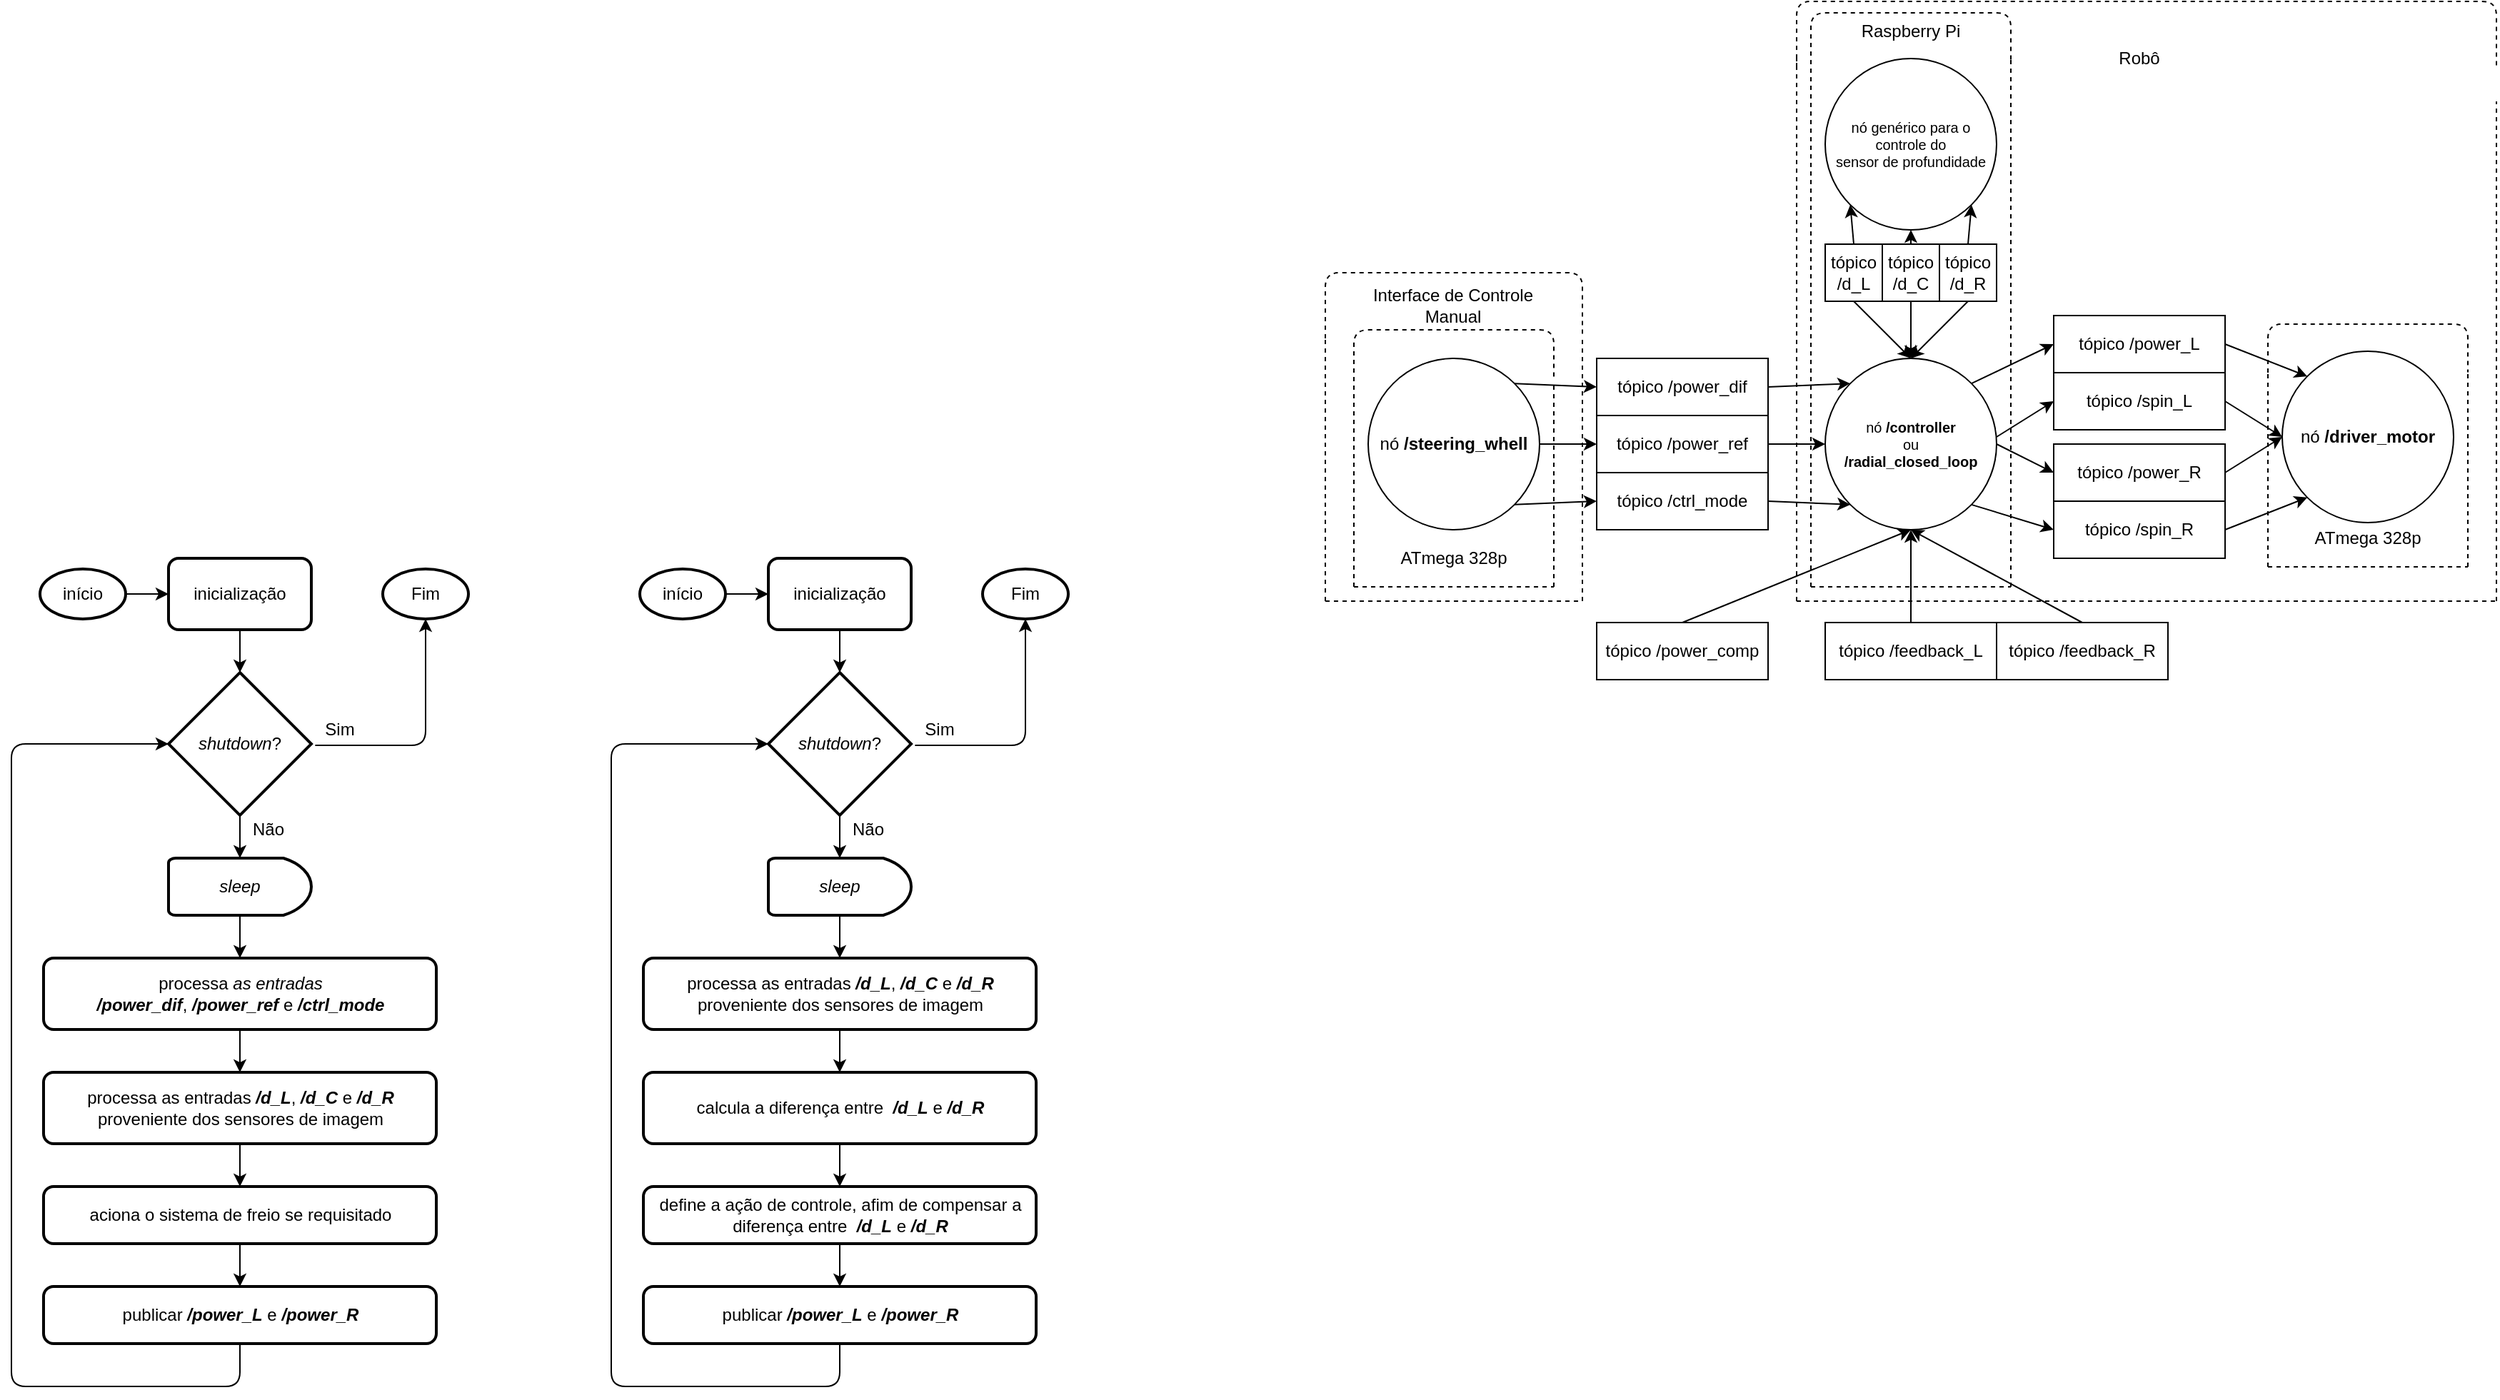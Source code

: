<mxfile version="12.7.1" type="github">
  <diagram id="voty-P2M4i4SSjBRT-YD" name="Page-1">
    <mxGraphModel dx="1353" dy="776" grid="1" gridSize="10" guides="1" tooltips="1" connect="1" arrows="1" fold="1" page="1" pageScale="1" pageWidth="2339" pageHeight="3300" math="0" shadow="0">
      <root>
        <mxCell id="0" />
        <mxCell id="1" parent="0" />
        <mxCell id="am6L8ZUR9mRET8gLfico-1" value="nó &lt;b&gt;/steering_whell&lt;/b&gt;" style="ellipse;whiteSpace=wrap;html=1;aspect=fixed;" parent="1" vertex="1">
          <mxGeometry x="1150" y="420" width="120" height="120" as="geometry" />
        </mxCell>
        <mxCell id="am6L8ZUR9mRET8gLfico-2" value="&lt;div style=&quot;font-size: 10px&quot;&gt;&lt;font style=&quot;font-size: 10px&quot;&gt;nó &lt;b&gt;/controller&lt;/b&gt;&lt;/font&gt;&lt;/div&gt;&lt;div style=&quot;font-size: 10px&quot;&gt;&lt;font style=&quot;font-size: 10px&quot;&gt;ou&lt;/font&gt;&lt;/div&gt;&lt;div style=&quot;font-size: 10px&quot;&gt;&lt;font style=&quot;font-size: 10px&quot;&gt;&lt;b&gt;&lt;font style=&quot;font-size: 10px&quot;&gt;/radial_closed_loop&lt;/font&gt;&lt;/b&gt;&lt;/font&gt;&lt;/div&gt;" style="ellipse;whiteSpace=wrap;html=1;aspect=fixed;" parent="1" vertex="1">
          <mxGeometry x="1470" y="420" width="120" height="120" as="geometry" />
        </mxCell>
        <mxCell id="am6L8ZUR9mRET8gLfico-3" value="nó &lt;b&gt;/driver_motor&lt;/b&gt;" style="ellipse;whiteSpace=wrap;html=1;aspect=fixed;" parent="1" vertex="1">
          <mxGeometry x="1790" y="415" width="120" height="120" as="geometry" />
        </mxCell>
        <mxCell id="am6L8ZUR9mRET8gLfico-4" value="tópico /power_ref" style="rounded=0;whiteSpace=wrap;html=1;" parent="1" vertex="1">
          <mxGeometry x="1310" y="460" width="120" height="40" as="geometry" />
        </mxCell>
        <mxCell id="am6L8ZUR9mRET8gLfico-5" value="tópico /power_dif" style="rounded=0;whiteSpace=wrap;html=1;" parent="1" vertex="1">
          <mxGeometry x="1310" y="420" width="120" height="40" as="geometry" />
        </mxCell>
        <mxCell id="am6L8ZUR9mRET8gLfico-6" value="tópico /ctrl_mode" style="rounded=0;whiteSpace=wrap;html=1;" parent="1" vertex="1">
          <mxGeometry x="1310" y="500" width="120" height="40" as="geometry" />
        </mxCell>
        <mxCell id="am6L8ZUR9mRET8gLfico-11" value="" style="endArrow=classic;html=1;entryX=0;entryY=0.5;entryDx=0;entryDy=0;exitX=1;exitY=0;exitDx=0;exitDy=0;" parent="1" source="am6L8ZUR9mRET8gLfico-1" target="am6L8ZUR9mRET8gLfico-5" edge="1">
          <mxGeometry width="50" height="50" relative="1" as="geometry">
            <mxPoint x="1150" y="635" as="sourcePoint" />
            <mxPoint x="1200" y="585" as="targetPoint" />
          </mxGeometry>
        </mxCell>
        <mxCell id="am6L8ZUR9mRET8gLfico-12" value="" style="endArrow=classic;html=1;entryX=0;entryY=0.5;entryDx=0;entryDy=0;exitX=1;exitY=1;exitDx=0;exitDy=0;" parent="1" source="am6L8ZUR9mRET8gLfico-1" target="am6L8ZUR9mRET8gLfico-6" edge="1">
          <mxGeometry width="50" height="50" relative="1" as="geometry">
            <mxPoint x="1150" y="635" as="sourcePoint" />
            <mxPoint x="1200" y="585" as="targetPoint" />
          </mxGeometry>
        </mxCell>
        <mxCell id="am6L8ZUR9mRET8gLfico-13" value="" style="endArrow=classic;html=1;entryX=0;entryY=0.5;entryDx=0;entryDy=0;exitX=1;exitY=0.5;exitDx=0;exitDy=0;" parent="1" source="am6L8ZUR9mRET8gLfico-1" target="am6L8ZUR9mRET8gLfico-4" edge="1">
          <mxGeometry width="50" height="50" relative="1" as="geometry">
            <mxPoint x="1150" y="635" as="sourcePoint" />
            <mxPoint x="1200" y="585" as="targetPoint" />
          </mxGeometry>
        </mxCell>
        <mxCell id="am6L8ZUR9mRET8gLfico-14" value="" style="endArrow=classic;html=1;entryX=0;entryY=0.5;entryDx=0;entryDy=0;exitX=1;exitY=0.5;exitDx=0;exitDy=0;" parent="1" source="am6L8ZUR9mRET8gLfico-4" target="am6L8ZUR9mRET8gLfico-2" edge="1">
          <mxGeometry width="50" height="50" relative="1" as="geometry">
            <mxPoint x="1150" y="635" as="sourcePoint" />
            <mxPoint x="1200" y="585" as="targetPoint" />
          </mxGeometry>
        </mxCell>
        <mxCell id="am6L8ZUR9mRET8gLfico-15" value="" style="endArrow=classic;html=1;entryX=0;entryY=0;entryDx=0;entryDy=0;exitX=1;exitY=0.5;exitDx=0;exitDy=0;" parent="1" source="am6L8ZUR9mRET8gLfico-5" target="am6L8ZUR9mRET8gLfico-2" edge="1">
          <mxGeometry width="50" height="50" relative="1" as="geometry">
            <mxPoint x="1150" y="635" as="sourcePoint" />
            <mxPoint x="1200" y="585" as="targetPoint" />
          </mxGeometry>
        </mxCell>
        <mxCell id="am6L8ZUR9mRET8gLfico-16" value="" style="endArrow=classic;html=1;entryX=0;entryY=1;entryDx=0;entryDy=0;exitX=1;exitY=0.5;exitDx=0;exitDy=0;" parent="1" source="am6L8ZUR9mRET8gLfico-6" target="am6L8ZUR9mRET8gLfico-2" edge="1">
          <mxGeometry width="50" height="50" relative="1" as="geometry">
            <mxPoint x="1150" y="635" as="sourcePoint" />
            <mxPoint x="1200" y="585" as="targetPoint" />
          </mxGeometry>
        </mxCell>
        <mxCell id="am6L8ZUR9mRET8gLfico-17" value="" style="endArrow=classic;html=1;entryX=0;entryY=0.5;entryDx=0;entryDy=0;exitX=1;exitY=0;exitDx=0;exitDy=0;" parent="1" source="am6L8ZUR9mRET8gLfico-2" target="am6L8ZUR9mRET8gLfico-7" edge="1">
          <mxGeometry width="50" height="50" relative="1" as="geometry">
            <mxPoint x="1150" y="635" as="sourcePoint" />
            <mxPoint x="1200" y="585" as="targetPoint" />
          </mxGeometry>
        </mxCell>
        <mxCell id="am6L8ZUR9mRET8gLfico-18" value="" style="endArrow=classic;html=1;entryX=0;entryY=0.5;entryDx=0;entryDy=0;exitX=1;exitY=1;exitDx=0;exitDy=0;" parent="1" source="am6L8ZUR9mRET8gLfico-2" target="am6L8ZUR9mRET8gLfico-10" edge="1">
          <mxGeometry width="50" height="50" relative="1" as="geometry">
            <mxPoint x="1150" y="635" as="sourcePoint" />
            <mxPoint x="1200" y="585" as="targetPoint" />
          </mxGeometry>
        </mxCell>
        <mxCell id="am6L8ZUR9mRET8gLfico-19" value="" style="endArrow=classic;html=1;entryX=0;entryY=0.5;entryDx=0;entryDy=0;exitX=1;exitY=0.5;exitDx=0;exitDy=0;" parent="1" source="am6L8ZUR9mRET8gLfico-2" target="am6L8ZUR9mRET8gLfico-9" edge="1">
          <mxGeometry width="50" height="50" relative="1" as="geometry">
            <mxPoint x="1150" y="635" as="sourcePoint" />
            <mxPoint x="1200" y="585" as="targetPoint" />
          </mxGeometry>
        </mxCell>
        <mxCell id="am6L8ZUR9mRET8gLfico-20" value="" style="endArrow=classic;html=1;entryX=0;entryY=0.5;entryDx=0;entryDy=0;" parent="1" target="am6L8ZUR9mRET8gLfico-8" edge="1">
          <mxGeometry width="50" height="50" relative="1" as="geometry">
            <mxPoint x="1590" y="475" as="sourcePoint" />
            <mxPoint x="1200" y="585" as="targetPoint" />
          </mxGeometry>
        </mxCell>
        <mxCell id="am6L8ZUR9mRET8gLfico-21" value="" style="endArrow=classic;html=1;entryX=0;entryY=0;entryDx=0;entryDy=0;exitX=1;exitY=0.5;exitDx=0;exitDy=0;" parent="1" source="am6L8ZUR9mRET8gLfico-7" target="am6L8ZUR9mRET8gLfico-3" edge="1">
          <mxGeometry width="50" height="50" relative="1" as="geometry">
            <mxPoint x="1150" y="645" as="sourcePoint" />
            <mxPoint x="1200" y="595" as="targetPoint" />
          </mxGeometry>
        </mxCell>
        <mxCell id="am6L8ZUR9mRET8gLfico-22" value="" style="endArrow=classic;html=1;entryX=0;entryY=1;entryDx=0;entryDy=0;exitX=1;exitY=0.5;exitDx=0;exitDy=0;" parent="1" source="am6L8ZUR9mRET8gLfico-10" target="am6L8ZUR9mRET8gLfico-3" edge="1">
          <mxGeometry width="50" height="50" relative="1" as="geometry">
            <mxPoint x="1150" y="645" as="sourcePoint" />
            <mxPoint x="1200" y="595" as="targetPoint" />
          </mxGeometry>
        </mxCell>
        <mxCell id="am6L8ZUR9mRET8gLfico-23" value="" style="endArrow=classic;html=1;entryX=0;entryY=0.5;entryDx=0;entryDy=0;exitX=1;exitY=0.5;exitDx=0;exitDy=0;" parent="1" source="am6L8ZUR9mRET8gLfico-9" target="am6L8ZUR9mRET8gLfico-3" edge="1">
          <mxGeometry width="50" height="50" relative="1" as="geometry">
            <mxPoint x="1150" y="645" as="sourcePoint" />
            <mxPoint x="1200" y="595" as="targetPoint" />
          </mxGeometry>
        </mxCell>
        <mxCell id="am6L8ZUR9mRET8gLfico-24" value="" style="endArrow=classic;html=1;entryX=0;entryY=0.5;entryDx=0;entryDy=0;exitX=1;exitY=0.5;exitDx=0;exitDy=0;" parent="1" source="am6L8ZUR9mRET8gLfico-8" target="am6L8ZUR9mRET8gLfico-3" edge="1">
          <mxGeometry width="50" height="50" relative="1" as="geometry">
            <mxPoint x="1150" y="645" as="sourcePoint" />
            <mxPoint x="1200" y="595" as="targetPoint" />
          </mxGeometry>
        </mxCell>
        <mxCell id="am6L8ZUR9mRET8gLfico-25" value="tópico /power_comp" style="rounded=0;whiteSpace=wrap;html=1;" parent="1" vertex="1">
          <mxGeometry x="1310" y="605" width="120" height="40" as="geometry" />
        </mxCell>
        <mxCell id="am6L8ZUR9mRET8gLfico-26" value="" style="endArrow=classic;html=1;exitX=0.5;exitY=0;exitDx=0;exitDy=0;" parent="1" source="am6L8ZUR9mRET8gLfico-25" edge="1">
          <mxGeometry width="50" height="50" relative="1" as="geometry">
            <mxPoint x="1150" y="705" as="sourcePoint" />
            <mxPoint x="1530" y="540" as="targetPoint" />
          </mxGeometry>
        </mxCell>
        <mxCell id="am6L8ZUR9mRET8gLfico-27" value="tópico /feedback_R" style="rounded=0;whiteSpace=wrap;html=1;" parent="1" vertex="1">
          <mxGeometry x="1590" y="605" width="120" height="40" as="geometry" />
        </mxCell>
        <mxCell id="am6L8ZUR9mRET8gLfico-28" value="" style="endArrow=classic;html=1;exitX=0.5;exitY=0;exitDx=0;exitDy=0;entryX=0.5;entryY=1;entryDx=0;entryDy=0;" parent="1" source="am6L8ZUR9mRET8gLfico-27" target="am6L8ZUR9mRET8gLfico-2" edge="1">
          <mxGeometry width="50" height="50" relative="1" as="geometry">
            <mxPoint x="1460" y="605" as="sourcePoint" />
            <mxPoint x="1560" y="545" as="targetPoint" />
          </mxGeometry>
        </mxCell>
        <mxCell id="am6L8ZUR9mRET8gLfico-30" value="tópico /d_R" style="rounded=0;whiteSpace=wrap;html=1;" parent="1" vertex="1">
          <mxGeometry x="1550" y="340" width="40" height="40" as="geometry" />
        </mxCell>
        <mxCell id="am6L8ZUR9mRET8gLfico-31" value="" style="endArrow=classic;html=1;entryX=0.5;entryY=0;entryDx=0;entryDy=0;exitX=0.5;exitY=1;exitDx=0;exitDy=0;" parent="1" source="am6L8ZUR9mRET8gLfico-30" target="am6L8ZUR9mRET8gLfico-2" edge="1">
          <mxGeometry width="50" height="50" relative="1" as="geometry">
            <mxPoint x="1150" y="720" as="sourcePoint" />
            <mxPoint x="1200" y="670" as="targetPoint" />
          </mxGeometry>
        </mxCell>
        <mxCell id="rw9UAw9K5GtkUeAhvJYQ-6" value="&lt;i&gt;sleep&lt;/i&gt;" style="strokeWidth=2;html=1;shape=mxgraph.flowchart.delay;whiteSpace=wrap;" parent="1" vertex="1">
          <mxGeometry x="310" y="770" width="100" height="40" as="geometry" />
        </mxCell>
        <mxCell id="rw9UAw9K5GtkUeAhvJYQ-7" value="&lt;i&gt;shutdown&lt;/i&gt;?" style="strokeWidth=2;html=1;shape=mxgraph.flowchart.decision;whiteSpace=wrap;" parent="1" vertex="1">
          <mxGeometry x="310" y="640" width="100" height="100" as="geometry" />
        </mxCell>
        <mxCell id="rw9UAw9K5GtkUeAhvJYQ-8" value="&lt;div&gt;processa &lt;i&gt;as entradas &lt;br&gt;&lt;/i&gt;&lt;/div&gt;&lt;div&gt;&lt;b&gt;&lt;i&gt;/power_dif&lt;/i&gt;&lt;/b&gt;, &lt;b&gt;&lt;i&gt;/power_ref&lt;/i&gt;&lt;/b&gt; e &lt;b&gt;&lt;i&gt;/ctrl_mode&lt;/i&gt;&lt;/b&gt;&lt;/div&gt;" style="rounded=1;whiteSpace=wrap;html=1;absoluteArcSize=1;arcSize=14;strokeWidth=2;" parent="1" vertex="1">
          <mxGeometry x="222.5" y="840" width="275" height="50" as="geometry" />
        </mxCell>
        <mxCell id="rw9UAw9K5GtkUeAhvJYQ-9" value="processa as entradas &lt;i&gt;&lt;b&gt;/d_L&lt;/b&gt;&lt;/i&gt;, &lt;i&gt;&lt;b&gt;/d_C&lt;/b&gt;&lt;/i&gt; e &lt;i&gt;&lt;b&gt;/d_R&lt;/b&gt;&lt;/i&gt; proveniente dos sensores de imagem" style="rounded=1;whiteSpace=wrap;html=1;absoluteArcSize=1;arcSize=14;strokeWidth=2;" parent="1" vertex="1">
          <mxGeometry x="222.5" y="920" width="275" height="50" as="geometry" />
        </mxCell>
        <mxCell id="rw9UAw9K5GtkUeAhvJYQ-10" value="publicar &lt;i&gt;&lt;b&gt;/power_L&lt;/b&gt;&lt;/i&gt; e &lt;b&gt;&lt;i&gt;/power_R&lt;/i&gt;&lt;/b&gt;" style="rounded=1;whiteSpace=wrap;html=1;absoluteArcSize=1;arcSize=14;strokeWidth=2;" parent="1" vertex="1">
          <mxGeometry x="222.5" y="1070" width="275" height="40" as="geometry" />
        </mxCell>
        <mxCell id="rw9UAw9K5GtkUeAhvJYQ-11" value="aciona o sistema de freio se requisitado" style="rounded=1;whiteSpace=wrap;html=1;absoluteArcSize=1;arcSize=14;strokeWidth=2;" parent="1" vertex="1">
          <mxGeometry x="222.5" y="1000" width="275" height="40" as="geometry" />
        </mxCell>
        <mxCell id="rw9UAw9K5GtkUeAhvJYQ-12" value="inicialização" style="rounded=1;whiteSpace=wrap;html=1;absoluteArcSize=1;arcSize=14;strokeWidth=2;" parent="1" vertex="1">
          <mxGeometry x="310" y="560" width="100" height="50" as="geometry" />
        </mxCell>
        <mxCell id="rw9UAw9K5GtkUeAhvJYQ-15" value="início" style="strokeWidth=2;html=1;shape=mxgraph.flowchart.start_1;whiteSpace=wrap;" parent="1" vertex="1">
          <mxGeometry x="220" y="567.5" width="60" height="35" as="geometry" />
        </mxCell>
        <mxCell id="rw9UAw9K5GtkUeAhvJYQ-16" value="Fim" style="strokeWidth=2;html=1;shape=mxgraph.flowchart.start_1;whiteSpace=wrap;" parent="1" vertex="1">
          <mxGeometry x="460" y="567.5" width="60" height="35" as="geometry" />
        </mxCell>
        <mxCell id="rw9UAw9K5GtkUeAhvJYQ-17" value="" style="endArrow=classic;html=1;entryX=0;entryY=0.5;entryDx=0;entryDy=0;exitX=1;exitY=0.5;exitDx=0;exitDy=0;exitPerimeter=0;" parent="1" source="rw9UAw9K5GtkUeAhvJYQ-15" target="rw9UAw9K5GtkUeAhvJYQ-12" edge="1">
          <mxGeometry width="50" height="50" relative="1" as="geometry">
            <mxPoint x="40" y="1180" as="sourcePoint" />
            <mxPoint x="90" y="1130" as="targetPoint" />
          </mxGeometry>
        </mxCell>
        <mxCell id="rw9UAw9K5GtkUeAhvJYQ-18" value="" style="endArrow=classic;html=1;entryX=0.5;entryY=0;entryDx=0;entryDy=0;entryPerimeter=0;exitX=0.5;exitY=1;exitDx=0;exitDy=0;" parent="1" source="rw9UAw9K5GtkUeAhvJYQ-12" target="rw9UAw9K5GtkUeAhvJYQ-7" edge="1">
          <mxGeometry width="50" height="50" relative="1" as="geometry">
            <mxPoint x="40" y="1180" as="sourcePoint" />
            <mxPoint x="90" y="1130" as="targetPoint" />
          </mxGeometry>
        </mxCell>
        <mxCell id="rw9UAw9K5GtkUeAhvJYQ-19" value="" style="endArrow=classic;html=1;entryX=0.5;entryY=0;entryDx=0;entryDy=0;entryPerimeter=0;exitX=0.5;exitY=1;exitDx=0;exitDy=0;exitPerimeter=0;" parent="1" source="rw9UAw9K5GtkUeAhvJYQ-7" target="rw9UAw9K5GtkUeAhvJYQ-6" edge="1">
          <mxGeometry width="50" height="50" relative="1" as="geometry">
            <mxPoint x="40" y="1180" as="sourcePoint" />
            <mxPoint x="90" y="1130" as="targetPoint" />
          </mxGeometry>
        </mxCell>
        <mxCell id="rw9UAw9K5GtkUeAhvJYQ-20" value="" style="endArrow=classic;html=1;entryX=0.5;entryY=0;entryDx=0;entryDy=0;exitX=0.5;exitY=1;exitDx=0;exitDy=0;exitPerimeter=0;" parent="1" source="rw9UAw9K5GtkUeAhvJYQ-6" target="rw9UAw9K5GtkUeAhvJYQ-8" edge="1">
          <mxGeometry width="50" height="50" relative="1" as="geometry">
            <mxPoint x="40" y="1180" as="sourcePoint" />
            <mxPoint x="90" y="1130" as="targetPoint" />
          </mxGeometry>
        </mxCell>
        <mxCell id="rw9UAw9K5GtkUeAhvJYQ-21" value="" style="endArrow=classic;html=1;entryX=0.5;entryY=0;entryDx=0;entryDy=0;exitX=0.5;exitY=1;exitDx=0;exitDy=0;" parent="1" source="rw9UAw9K5GtkUeAhvJYQ-8" target="rw9UAw9K5GtkUeAhvJYQ-9" edge="1">
          <mxGeometry width="50" height="50" relative="1" as="geometry">
            <mxPoint x="70" y="1115" as="sourcePoint" />
            <mxPoint x="120" y="1065" as="targetPoint" />
          </mxGeometry>
        </mxCell>
        <mxCell id="rw9UAw9K5GtkUeAhvJYQ-22" value="" style="endArrow=classic;html=1;entryX=0.5;entryY=0;entryDx=0;entryDy=0;exitX=0.5;exitY=1;exitDx=0;exitDy=0;" parent="1" source="rw9UAw9K5GtkUeAhvJYQ-9" target="rw9UAw9K5GtkUeAhvJYQ-11" edge="1">
          <mxGeometry width="50" height="50" relative="1" as="geometry">
            <mxPoint x="30" y="1260" as="sourcePoint" />
            <mxPoint x="80" y="1210" as="targetPoint" />
          </mxGeometry>
        </mxCell>
        <mxCell id="rw9UAw9K5GtkUeAhvJYQ-23" value="" style="endArrow=classic;html=1;entryX=0.5;entryY=0;entryDx=0;entryDy=0;exitX=0.5;exitY=1;exitDx=0;exitDy=0;" parent="1" source="rw9UAw9K5GtkUeAhvJYQ-11" target="rw9UAw9K5GtkUeAhvJYQ-10" edge="1">
          <mxGeometry width="50" height="50" relative="1" as="geometry">
            <mxPoint x="20" y="1340" as="sourcePoint" />
            <mxPoint x="70" y="1290" as="targetPoint" />
          </mxGeometry>
        </mxCell>
        <mxCell id="rw9UAw9K5GtkUeAhvJYQ-24" value="" style="endArrow=classic;html=1;exitX=1.027;exitY=0.51;exitDx=0;exitDy=0;exitPerimeter=0;entryX=0.5;entryY=1;entryDx=0;entryDy=0;entryPerimeter=0;" parent="1" source="rw9UAw9K5GtkUeAhvJYQ-7" target="rw9UAw9K5GtkUeAhvJYQ-16" edge="1">
          <mxGeometry width="50" height="50" relative="1" as="geometry">
            <mxPoint x="390" y="740" as="sourcePoint" />
            <mxPoint x="440" y="690" as="targetPoint" />
            <Array as="points">
              <mxPoint x="490" y="691" />
            </Array>
          </mxGeometry>
        </mxCell>
        <mxCell id="rw9UAw9K5GtkUeAhvJYQ-26" value="" style="endArrow=classic;html=1;exitX=0.5;exitY=1;exitDx=0;exitDy=0;" parent="1" source="rw9UAw9K5GtkUeAhvJYQ-10" edge="1">
          <mxGeometry width="50" height="50" relative="1" as="geometry">
            <mxPoint x="260" y="740" as="sourcePoint" />
            <mxPoint x="310" y="690" as="targetPoint" />
            <Array as="points">
              <mxPoint x="360" y="1140" />
              <mxPoint x="200" y="1140" />
              <mxPoint x="200" y="690" />
            </Array>
          </mxGeometry>
        </mxCell>
        <mxCell id="nwu0nWTAY7Y9wqM4_0WP-1" value="Sim" style="text;html=1;strokeColor=none;fillColor=none;align=center;verticalAlign=middle;whiteSpace=wrap;rounded=0;" parent="1" vertex="1">
          <mxGeometry x="410" y="670" width="40" height="20" as="geometry" />
        </mxCell>
        <mxCell id="nwu0nWTAY7Y9wqM4_0WP-2" value="Não" style="text;html=1;strokeColor=none;fillColor=none;align=center;verticalAlign=middle;whiteSpace=wrap;rounded=0;" parent="1" vertex="1">
          <mxGeometry x="360" y="740" width="40" height="20" as="geometry" />
        </mxCell>
        <mxCell id="nwu0nWTAY7Y9wqM4_0WP-3" value="&lt;i&gt;sleep&lt;/i&gt;" style="strokeWidth=2;html=1;shape=mxgraph.flowchart.delay;whiteSpace=wrap;" parent="1" vertex="1">
          <mxGeometry x="730" y="770" width="100" height="40" as="geometry" />
        </mxCell>
        <mxCell id="nwu0nWTAY7Y9wqM4_0WP-4" value="&lt;i&gt;shutdown&lt;/i&gt;?" style="strokeWidth=2;html=1;shape=mxgraph.flowchart.decision;whiteSpace=wrap;" parent="1" vertex="1">
          <mxGeometry x="730" y="640" width="100" height="100" as="geometry" />
        </mxCell>
        <mxCell id="nwu0nWTAY7Y9wqM4_0WP-6" value="calcula a diferença entre&amp;nbsp; &lt;i&gt;&lt;b&gt;/d_L&lt;/b&gt;&lt;/i&gt; e &lt;i&gt;&lt;b&gt;/d_R&lt;/b&gt;&lt;/i&gt; " style="rounded=1;whiteSpace=wrap;html=1;absoluteArcSize=1;arcSize=14;strokeWidth=2;" parent="1" vertex="1">
          <mxGeometry x="642.5" y="920" width="275" height="50" as="geometry" />
        </mxCell>
        <mxCell id="nwu0nWTAY7Y9wqM4_0WP-7" value="publicar &lt;i&gt;&lt;b&gt;/power_L&lt;/b&gt;&lt;/i&gt; e &lt;b&gt;&lt;i&gt;/power_R&lt;/i&gt;&lt;/b&gt;" style="rounded=1;whiteSpace=wrap;html=1;absoluteArcSize=1;arcSize=14;strokeWidth=2;" parent="1" vertex="1">
          <mxGeometry x="642.5" y="1070" width="275" height="40" as="geometry" />
        </mxCell>
        <mxCell id="nwu0nWTAY7Y9wqM4_0WP-8" value="define a ação de controle, afim de compensar a diferença entre&amp;nbsp; &lt;i&gt;&lt;b&gt;/d_L&lt;/b&gt;&lt;/i&gt; e &lt;i&gt;&lt;b&gt;/d_R&lt;/b&gt;&lt;/i&gt; " style="rounded=1;whiteSpace=wrap;html=1;absoluteArcSize=1;arcSize=14;strokeWidth=2;" parent="1" vertex="1">
          <mxGeometry x="642.5" y="1000" width="275" height="40" as="geometry" />
        </mxCell>
        <mxCell id="nwu0nWTAY7Y9wqM4_0WP-9" value="inicialização" style="rounded=1;whiteSpace=wrap;html=1;absoluteArcSize=1;arcSize=14;strokeWidth=2;" parent="1" vertex="1">
          <mxGeometry x="730" y="560" width="100" height="50" as="geometry" />
        </mxCell>
        <mxCell id="nwu0nWTAY7Y9wqM4_0WP-10" value="início" style="strokeWidth=2;html=1;shape=mxgraph.flowchart.start_1;whiteSpace=wrap;" parent="1" vertex="1">
          <mxGeometry x="640" y="567.5" width="60" height="35" as="geometry" />
        </mxCell>
        <mxCell id="nwu0nWTAY7Y9wqM4_0WP-11" value="Fim" style="strokeWidth=2;html=1;shape=mxgraph.flowchart.start_1;whiteSpace=wrap;" parent="1" vertex="1">
          <mxGeometry x="880" y="567.5" width="60" height="35" as="geometry" />
        </mxCell>
        <mxCell id="nwu0nWTAY7Y9wqM4_0WP-12" value="" style="endArrow=classic;html=1;entryX=0;entryY=0.5;entryDx=0;entryDy=0;exitX=1;exitY=0.5;exitDx=0;exitDy=0;exitPerimeter=0;" parent="1" source="nwu0nWTAY7Y9wqM4_0WP-10" target="nwu0nWTAY7Y9wqM4_0WP-9" edge="1">
          <mxGeometry width="50" height="50" relative="1" as="geometry">
            <mxPoint x="460" y="1180" as="sourcePoint" />
            <mxPoint x="510" y="1130" as="targetPoint" />
          </mxGeometry>
        </mxCell>
        <mxCell id="nwu0nWTAY7Y9wqM4_0WP-13" value="" style="endArrow=classic;html=1;entryX=0.5;entryY=0;entryDx=0;entryDy=0;entryPerimeter=0;exitX=0.5;exitY=1;exitDx=0;exitDy=0;" parent="1" source="nwu0nWTAY7Y9wqM4_0WP-9" target="nwu0nWTAY7Y9wqM4_0WP-4" edge="1">
          <mxGeometry width="50" height="50" relative="1" as="geometry">
            <mxPoint x="460" y="1180" as="sourcePoint" />
            <mxPoint x="510" y="1130" as="targetPoint" />
          </mxGeometry>
        </mxCell>
        <mxCell id="nwu0nWTAY7Y9wqM4_0WP-14" value="" style="endArrow=classic;html=1;entryX=0.5;entryY=0;entryDx=0;entryDy=0;entryPerimeter=0;exitX=0.5;exitY=1;exitDx=0;exitDy=0;exitPerimeter=0;" parent="1" source="nwu0nWTAY7Y9wqM4_0WP-4" target="nwu0nWTAY7Y9wqM4_0WP-3" edge="1">
          <mxGeometry width="50" height="50" relative="1" as="geometry">
            <mxPoint x="460" y="1180" as="sourcePoint" />
            <mxPoint x="510" y="1130" as="targetPoint" />
          </mxGeometry>
        </mxCell>
        <mxCell id="nwu0nWTAY7Y9wqM4_0WP-15" value="" style="endArrow=classic;html=1;entryX=0.5;entryY=0;entryDx=0;entryDy=0;exitX=0.5;exitY=1;exitDx=0;exitDy=0;exitPerimeter=0;" parent="1" source="nwu0nWTAY7Y9wqM4_0WP-3" edge="1">
          <mxGeometry width="50" height="50" relative="1" as="geometry">
            <mxPoint x="460" y="1180" as="sourcePoint" />
            <mxPoint x="780" y="840" as="targetPoint" />
          </mxGeometry>
        </mxCell>
        <mxCell id="nwu0nWTAY7Y9wqM4_0WP-16" value="" style="endArrow=classic;html=1;entryX=0.5;entryY=0;entryDx=0;entryDy=0;exitX=0.5;exitY=1;exitDx=0;exitDy=0;" parent="1" target="nwu0nWTAY7Y9wqM4_0WP-6" edge="1">
          <mxGeometry width="50" height="50" relative="1" as="geometry">
            <mxPoint x="780" y="890" as="sourcePoint" />
            <mxPoint x="540" y="1065" as="targetPoint" />
          </mxGeometry>
        </mxCell>
        <mxCell id="nwu0nWTAY7Y9wqM4_0WP-17" value="" style="endArrow=classic;html=1;entryX=0.5;entryY=0;entryDx=0;entryDy=0;exitX=0.5;exitY=1;exitDx=0;exitDy=0;" parent="1" source="nwu0nWTAY7Y9wqM4_0WP-6" target="nwu0nWTAY7Y9wqM4_0WP-8" edge="1">
          <mxGeometry width="50" height="50" relative="1" as="geometry">
            <mxPoint x="450" y="1260" as="sourcePoint" />
            <mxPoint x="500" y="1210" as="targetPoint" />
          </mxGeometry>
        </mxCell>
        <mxCell id="nwu0nWTAY7Y9wqM4_0WP-18" value="" style="endArrow=classic;html=1;entryX=0.5;entryY=0;entryDx=0;entryDy=0;exitX=0.5;exitY=1;exitDx=0;exitDy=0;" parent="1" source="nwu0nWTAY7Y9wqM4_0WP-8" target="nwu0nWTAY7Y9wqM4_0WP-7" edge="1">
          <mxGeometry width="50" height="50" relative="1" as="geometry">
            <mxPoint x="440" y="1340" as="sourcePoint" />
            <mxPoint x="490" y="1290" as="targetPoint" />
          </mxGeometry>
        </mxCell>
        <mxCell id="nwu0nWTAY7Y9wqM4_0WP-19" value="" style="endArrow=classic;html=1;exitX=1.027;exitY=0.51;exitDx=0;exitDy=0;exitPerimeter=0;entryX=0.5;entryY=1;entryDx=0;entryDy=0;entryPerimeter=0;" parent="1" source="nwu0nWTAY7Y9wqM4_0WP-4" target="nwu0nWTAY7Y9wqM4_0WP-11" edge="1">
          <mxGeometry width="50" height="50" relative="1" as="geometry">
            <mxPoint x="810" y="740" as="sourcePoint" />
            <mxPoint x="860" y="690" as="targetPoint" />
            <Array as="points">
              <mxPoint x="910" y="691" />
            </Array>
          </mxGeometry>
        </mxCell>
        <mxCell id="nwu0nWTAY7Y9wqM4_0WP-20" value="" style="endArrow=classic;html=1;exitX=0.5;exitY=1;exitDx=0;exitDy=0;" parent="1" source="nwu0nWTAY7Y9wqM4_0WP-7" edge="1">
          <mxGeometry width="50" height="50" relative="1" as="geometry">
            <mxPoint x="680" y="740" as="sourcePoint" />
            <mxPoint x="730" y="690" as="targetPoint" />
            <Array as="points">
              <mxPoint x="780" y="1140" />
              <mxPoint x="620" y="1140" />
              <mxPoint x="620" y="690" />
            </Array>
          </mxGeometry>
        </mxCell>
        <mxCell id="nwu0nWTAY7Y9wqM4_0WP-21" value="Sim" style="text;html=1;strokeColor=none;fillColor=none;align=center;verticalAlign=middle;whiteSpace=wrap;rounded=0;" parent="1" vertex="1">
          <mxGeometry x="830" y="670" width="40" height="20" as="geometry" />
        </mxCell>
        <mxCell id="nwu0nWTAY7Y9wqM4_0WP-22" value="Não" style="text;html=1;strokeColor=none;fillColor=none;align=center;verticalAlign=middle;whiteSpace=wrap;rounded=0;" parent="1" vertex="1">
          <mxGeometry x="780" y="740" width="40" height="20" as="geometry" />
        </mxCell>
        <mxCell id="nwu0nWTAY7Y9wqM4_0WP-23" value="processa as entradas &lt;i&gt;&lt;b&gt;/d_L&lt;/b&gt;&lt;/i&gt;, &lt;i&gt;&lt;b&gt;/d_C&lt;/b&gt;&lt;/i&gt; e &lt;i&gt;&lt;b&gt;/d_R&lt;/b&gt;&lt;/i&gt; proveniente dos sensores de imagem" style="rounded=1;whiteSpace=wrap;html=1;absoluteArcSize=1;arcSize=14;strokeWidth=2;" parent="1" vertex="1">
          <mxGeometry x="642.5" y="840" width="275" height="50" as="geometry" />
        </mxCell>
        <mxCell id="xqWgyFJ4wg3cJJXznpjt-1" value="tópico /feedback_L" style="rounded=0;whiteSpace=wrap;html=1;" parent="1" vertex="1">
          <mxGeometry x="1470" y="605" width="120" height="40" as="geometry" />
        </mxCell>
        <mxCell id="xqWgyFJ4wg3cJJXznpjt-2" value="" style="endArrow=classic;html=1;entryX=0.5;entryY=1;entryDx=0;entryDy=0;exitX=0.5;exitY=0;exitDx=0;exitDy=0;" parent="1" source="xqWgyFJ4wg3cJJXznpjt-1" target="am6L8ZUR9mRET8gLfico-2" edge="1">
          <mxGeometry width="50" height="50" relative="1" as="geometry">
            <mxPoint x="910" y="1220" as="sourcePoint" />
            <mxPoint x="960" y="1170" as="targetPoint" />
          </mxGeometry>
        </mxCell>
        <mxCell id="xqWgyFJ4wg3cJJXznpjt-3" value="tópico /d_C" style="rounded=0;whiteSpace=wrap;html=1;" parent="1" vertex="1">
          <mxGeometry x="1510" y="340" width="40" height="40" as="geometry" />
        </mxCell>
        <mxCell id="xqWgyFJ4wg3cJJXznpjt-4" value="tópico /d_L" style="rounded=0;whiteSpace=wrap;html=1;" parent="1" vertex="1">
          <mxGeometry x="1470" y="340" width="40" height="40" as="geometry" />
        </mxCell>
        <mxCell id="xqWgyFJ4wg3cJJXznpjt-5" value="" style="endArrow=classic;html=1;entryX=0.5;entryY=0;entryDx=0;entryDy=0;exitX=0.5;exitY=1;exitDx=0;exitDy=0;" parent="1" source="xqWgyFJ4wg3cJJXznpjt-3" target="am6L8ZUR9mRET8gLfico-2" edge="1">
          <mxGeometry width="50" height="50" relative="1" as="geometry">
            <mxPoint x="1130" y="670" as="sourcePoint" />
            <mxPoint x="1400" y="790" as="targetPoint" />
          </mxGeometry>
        </mxCell>
        <mxCell id="xqWgyFJ4wg3cJJXznpjt-6" value="" style="endArrow=classic;html=1;entryX=0.5;entryY=0;entryDx=0;entryDy=0;exitX=0.5;exitY=1;exitDx=0;exitDy=0;" parent="1" source="xqWgyFJ4wg3cJJXznpjt-4" target="am6L8ZUR9mRET8gLfico-2" edge="1">
          <mxGeometry width="50" height="50" relative="1" as="geometry">
            <mxPoint x="890" y="1220" as="sourcePoint" />
            <mxPoint x="940" y="1170" as="targetPoint" />
          </mxGeometry>
        </mxCell>
        <mxCell id="xqWgyFJ4wg3cJJXznpjt-47" value="" style="group" parent="1" vertex="1" connectable="0">
          <mxGeometry x="1780" y="396" width="140" height="170" as="geometry" />
        </mxCell>
        <mxCell id="xqWgyFJ4wg3cJJXznpjt-33" value="" style="endArrow=none;dashed=1;html=1;" parent="xqWgyFJ4wg3cJJXznpjt-47" edge="1">
          <mxGeometry width="50" height="50" relative="1" as="geometry">
            <mxPoint y="34" as="sourcePoint" />
            <mxPoint x="140" y="33.753" as="targetPoint" />
            <Array as="points">
              <mxPoint />
              <mxPoint x="70" />
              <mxPoint x="140" />
            </Array>
          </mxGeometry>
        </mxCell>
        <mxCell id="xqWgyFJ4wg3cJJXznpjt-34" value="" style="endArrow=none;dashed=1;html=1;" parent="xqWgyFJ4wg3cJJXznpjt-47" edge="1">
          <mxGeometry width="50" height="50" relative="1" as="geometry">
            <mxPoint x="140" y="170" as="sourcePoint" />
            <mxPoint x="140" y="34" as="targetPoint" />
          </mxGeometry>
        </mxCell>
        <mxCell id="xqWgyFJ4wg3cJJXznpjt-35" value="" style="endArrow=none;dashed=1;html=1;" parent="xqWgyFJ4wg3cJJXznpjt-47" edge="1">
          <mxGeometry width="50" height="50" relative="1" as="geometry">
            <mxPoint y="170" as="sourcePoint" />
            <mxPoint x="140" y="170" as="targetPoint" />
          </mxGeometry>
        </mxCell>
        <mxCell id="xqWgyFJ4wg3cJJXznpjt-36" value="" style="endArrow=none;dashed=1;html=1;" parent="xqWgyFJ4wg3cJJXznpjt-47" edge="1">
          <mxGeometry width="50" height="50" relative="1" as="geometry">
            <mxPoint y="170" as="sourcePoint" />
            <mxPoint y="34" as="targetPoint" />
          </mxGeometry>
        </mxCell>
        <mxCell id="xqWgyFJ4wg3cJJXznpjt-38" value="ATmega 328p" style="text;html=1;strokeColor=none;fillColor=none;align=center;verticalAlign=middle;whiteSpace=wrap;rounded=0;" parent="xqWgyFJ4wg3cJJXznpjt-47" vertex="1">
          <mxGeometry x="15" y="140" width="110" height="20" as="geometry" />
        </mxCell>
        <mxCell id="xqWgyFJ4wg3cJJXznpjt-25" value="" style="group" parent="1" vertex="1" connectable="0">
          <mxGeometry x="1140" y="400" width="140" height="180" as="geometry" />
        </mxCell>
        <mxCell id="xqWgyFJ4wg3cJJXznpjt-12" value="" style="endArrow=none;dashed=1;html=1;" parent="xqWgyFJ4wg3cJJXznpjt-25" edge="1">
          <mxGeometry width="50" height="50" relative="1" as="geometry">
            <mxPoint y="36" as="sourcePoint" />
            <mxPoint x="140" y="35.739" as="targetPoint" />
            <Array as="points">
              <mxPoint />
              <mxPoint x="70" />
              <mxPoint x="140" />
            </Array>
          </mxGeometry>
        </mxCell>
        <mxCell id="xqWgyFJ4wg3cJJXznpjt-13" value="" style="endArrow=none;dashed=1;html=1;" parent="xqWgyFJ4wg3cJJXznpjt-25" edge="1">
          <mxGeometry width="50" height="50" relative="1" as="geometry">
            <mxPoint x="140" y="180" as="sourcePoint" />
            <mxPoint x="140" y="36" as="targetPoint" />
          </mxGeometry>
        </mxCell>
        <mxCell id="xqWgyFJ4wg3cJJXznpjt-14" value="" style="endArrow=none;dashed=1;html=1;" parent="xqWgyFJ4wg3cJJXznpjt-25" edge="1">
          <mxGeometry width="50" height="50" relative="1" as="geometry">
            <mxPoint y="180" as="sourcePoint" />
            <mxPoint x="140" y="180" as="targetPoint" />
          </mxGeometry>
        </mxCell>
        <mxCell id="xqWgyFJ4wg3cJJXznpjt-17" value="" style="endArrow=none;dashed=1;html=1;" parent="xqWgyFJ4wg3cJJXznpjt-25" edge="1">
          <mxGeometry width="50" height="50" relative="1" as="geometry">
            <mxPoint y="180" as="sourcePoint" />
            <mxPoint y="36" as="targetPoint" />
          </mxGeometry>
        </mxCell>
        <mxCell id="xqWgyFJ4wg3cJJXznpjt-18" value="ATmega 328p" style="text;html=1;strokeColor=none;fillColor=none;align=center;verticalAlign=middle;whiteSpace=wrap;rounded=0;" parent="xqWgyFJ4wg3cJJXznpjt-25" vertex="1">
          <mxGeometry x="15" y="150" width="110" height="20" as="geometry" />
        </mxCell>
        <mxCell id="xqWgyFJ4wg3cJJXznpjt-50" value="" style="group" parent="1" vertex="1" connectable="0">
          <mxGeometry x="1120" y="360" width="180" height="230" as="geometry" />
        </mxCell>
        <mxCell id="xqWgyFJ4wg3cJJXznpjt-51" value="" style="endArrow=none;dashed=1;html=1;" parent="xqWgyFJ4wg3cJJXznpjt-50" edge="1">
          <mxGeometry width="50" height="50" relative="1" as="geometry">
            <mxPoint y="46" as="sourcePoint" />
            <mxPoint x="180" y="45.666" as="targetPoint" />
            <Array as="points">
              <mxPoint />
              <mxPoint x="90" />
              <mxPoint x="180" />
            </Array>
          </mxGeometry>
        </mxCell>
        <mxCell id="xqWgyFJ4wg3cJJXznpjt-52" value="" style="endArrow=none;dashed=1;html=1;" parent="xqWgyFJ4wg3cJJXznpjt-50" edge="1">
          <mxGeometry width="50" height="50" relative="1" as="geometry">
            <mxPoint x="180" y="230.0" as="sourcePoint" />
            <mxPoint x="180" y="46" as="targetPoint" />
          </mxGeometry>
        </mxCell>
        <mxCell id="xqWgyFJ4wg3cJJXznpjt-53" value="" style="endArrow=none;dashed=1;html=1;" parent="xqWgyFJ4wg3cJJXznpjt-50" edge="1">
          <mxGeometry width="50" height="50" relative="1" as="geometry">
            <mxPoint y="230.0" as="sourcePoint" />
            <mxPoint x="180" y="230.0" as="targetPoint" />
          </mxGeometry>
        </mxCell>
        <mxCell id="xqWgyFJ4wg3cJJXznpjt-54" value="" style="endArrow=none;dashed=1;html=1;" parent="xqWgyFJ4wg3cJJXznpjt-50" edge="1">
          <mxGeometry width="50" height="50" relative="1" as="geometry">
            <mxPoint y="230.0" as="sourcePoint" />
            <mxPoint y="46" as="targetPoint" />
          </mxGeometry>
        </mxCell>
        <mxCell id="xqWgyFJ4wg3cJJXznpjt-55" value="Interface de Controle Manual" style="text;html=1;strokeColor=none;fillColor=none;align=center;verticalAlign=middle;whiteSpace=wrap;rounded=0;" parent="xqWgyFJ4wg3cJJXznpjt-50" vertex="1">
          <mxGeometry x="19.286" y="10.458" width="141.429" height="25.556" as="geometry" />
        </mxCell>
        <mxCell id="xqWgyFJ4wg3cJJXznpjt-40" value="" style="endArrow=none;dashed=1;html=1;" parent="1" edge="1">
          <mxGeometry width="50" height="50" relative="1" as="geometry">
            <mxPoint x="1450" y="216" as="sourcePoint" />
            <mxPoint x="1940" y="215.666" as="targetPoint" />
            <Array as="points">
              <mxPoint x="1450" y="170" />
              <mxPoint x="1695" y="170" />
              <mxPoint x="1940" y="170" />
            </Array>
          </mxGeometry>
        </mxCell>
        <mxCell id="xqWgyFJ4wg3cJJXznpjt-41" value="" style="endArrow=none;dashed=1;html=1;" parent="1" edge="1">
          <mxGeometry width="50" height="50" relative="1" as="geometry">
            <mxPoint x="1940" y="590" as="sourcePoint" />
            <mxPoint x="1940" y="240" as="targetPoint" />
          </mxGeometry>
        </mxCell>
        <mxCell id="xqWgyFJ4wg3cJJXznpjt-42" value="" style="endArrow=none;dashed=1;html=1;" parent="1" edge="1">
          <mxGeometry width="50" height="50" relative="1" as="geometry">
            <mxPoint x="1450" y="590" as="sourcePoint" />
            <mxPoint x="1940" y="590" as="targetPoint" />
          </mxGeometry>
        </mxCell>
        <mxCell id="xqWgyFJ4wg3cJJXznpjt-43" value="" style="endArrow=none;dashed=1;html=1;" parent="1" edge="1">
          <mxGeometry width="50" height="50" relative="1" as="geometry">
            <mxPoint x="1450" y="590" as="sourcePoint" />
            <mxPoint x="1450" y="210" as="targetPoint" />
          </mxGeometry>
        </mxCell>
        <mxCell id="xqWgyFJ4wg3cJJXznpjt-48" value="Robô" style="text;html=1;strokeColor=none;fillColor=none;align=center;verticalAlign=middle;whiteSpace=wrap;rounded=0;" parent="1" vertex="1">
          <mxGeometry x="1670" y="200" width="40" height="20" as="geometry" />
        </mxCell>
        <mxCell id="am6L8ZUR9mRET8gLfico-10" value="tópico /spin_R" style="rounded=0;whiteSpace=wrap;html=1;" parent="1" vertex="1">
          <mxGeometry x="1630" y="520" width="120" height="40" as="geometry" />
        </mxCell>
        <mxCell id="am6L8ZUR9mRET8gLfico-9" value="tópico /power_R" style="rounded=0;whiteSpace=wrap;html=1;" parent="1" vertex="1">
          <mxGeometry x="1630" y="480" width="120" height="40" as="geometry" />
        </mxCell>
        <mxCell id="am6L8ZUR9mRET8gLfico-8" value="tópico /spin_L" style="rounded=0;whiteSpace=wrap;html=1;" parent="1" vertex="1">
          <mxGeometry x="1630" y="430" width="120" height="40" as="geometry" />
        </mxCell>
        <mxCell id="am6L8ZUR9mRET8gLfico-7" value="tópico /power_L" style="rounded=0;whiteSpace=wrap;html=1;" parent="1" vertex="1">
          <mxGeometry x="1630" y="390" width="120" height="40" as="geometry" />
        </mxCell>
        <mxCell id="Ms_rfyEr4l2OE0F5MCE--2" value="&lt;div style=&quot;font-size: 10px&quot;&gt;&lt;font style=&quot;font-size: 10px&quot;&gt;nó genérico para o controle do &lt;br&gt;&lt;/font&gt;&lt;/div&gt;&lt;div style=&quot;font-size: 10px&quot;&gt;&lt;font style=&quot;font-size: 10px&quot;&gt;sensor de profundidade&lt;br&gt;&lt;/font&gt;&lt;/div&gt;" style="ellipse;whiteSpace=wrap;html=1;aspect=fixed;" vertex="1" parent="1">
          <mxGeometry x="1470" y="210" width="120" height="120" as="geometry" />
        </mxCell>
        <mxCell id="Ms_rfyEr4l2OE0F5MCE--3" value="" style="endArrow=classic;html=1;entryX=0;entryY=1;entryDx=0;entryDy=0;exitX=0.5;exitY=0;exitDx=0;exitDy=0;" edge="1" parent="1" source="xqWgyFJ4wg3cJJXznpjt-4" target="Ms_rfyEr4l2OE0F5MCE--2">
          <mxGeometry width="50" height="50" relative="1" as="geometry">
            <mxPoint x="1780" y="166.47" as="sourcePoint" />
            <mxPoint x="1830" y="116.47" as="targetPoint" />
          </mxGeometry>
        </mxCell>
        <mxCell id="Ms_rfyEr4l2OE0F5MCE--4" value="" style="endArrow=classic;html=1;entryX=1;entryY=1;entryDx=0;entryDy=0;exitX=0.5;exitY=0;exitDx=0;exitDy=0;" edge="1" parent="1" source="am6L8ZUR9mRET8gLfico-30" target="Ms_rfyEr4l2OE0F5MCE--2">
          <mxGeometry width="50" height="50" relative="1" as="geometry">
            <mxPoint x="1763.6" y="260.96" as="sourcePoint" />
            <mxPoint x="1827.574" y="267.574" as="targetPoint" />
          </mxGeometry>
        </mxCell>
        <mxCell id="Ms_rfyEr4l2OE0F5MCE--5" value="" style="endArrow=classic;html=1;exitX=0.5;exitY=0;exitDx=0;exitDy=0;entryX=0.5;entryY=1;entryDx=0;entryDy=0;" edge="1" parent="1" source="xqWgyFJ4wg3cJJXznpjt-3" target="Ms_rfyEr4l2OE0F5MCE--2">
          <mxGeometry width="50" height="50" relative="1" as="geometry">
            <mxPoint x="1732.43" y="296.21" as="sourcePoint" />
            <mxPoint x="1800.004" y="303.784" as="targetPoint" />
          </mxGeometry>
        </mxCell>
        <mxCell id="xqWgyFJ4wg3cJJXznpjt-27" value="" style="endArrow=none;dashed=1;html=1;" parent="1" edge="1">
          <mxGeometry width="50" height="50" relative="1" as="geometry">
            <mxPoint x="1460" y="214" as="sourcePoint" />
            <mxPoint x="1600" y="213.739" as="targetPoint" />
            <Array as="points">
              <mxPoint x="1460" y="178" />
              <mxPoint x="1530" y="178" />
              <mxPoint x="1600" y="178" />
            </Array>
          </mxGeometry>
        </mxCell>
        <mxCell id="xqWgyFJ4wg3cJJXznpjt-28" value="" style="endArrow=none;dashed=1;html=1;" parent="1" edge="1">
          <mxGeometry width="50" height="50" relative="1" as="geometry">
            <mxPoint x="1600" y="580" as="sourcePoint" />
            <mxPoint x="1600" y="210" as="targetPoint" />
          </mxGeometry>
        </mxCell>
        <mxCell id="xqWgyFJ4wg3cJJXznpjt-29" value="" style="endArrow=none;dashed=1;html=1;" parent="1" edge="1">
          <mxGeometry width="50" height="50" relative="1" as="geometry">
            <mxPoint x="1460" y="580" as="sourcePoint" />
            <mxPoint x="1600" y="580" as="targetPoint" />
          </mxGeometry>
        </mxCell>
        <mxCell id="xqWgyFJ4wg3cJJXznpjt-30" value="" style="endArrow=none;dashed=1;html=1;" parent="1" edge="1">
          <mxGeometry width="50" height="50" relative="1" as="geometry">
            <mxPoint x="1460" y="580" as="sourcePoint" />
            <mxPoint x="1460" y="210" as="targetPoint" />
          </mxGeometry>
        </mxCell>
        <mxCell id="xqWgyFJ4wg3cJJXznpjt-45" value="Raspberry Pi" style="text;html=1;strokeColor=none;fillColor=none;align=center;verticalAlign=middle;whiteSpace=wrap;rounded=0;" parent="1" vertex="1">
          <mxGeometry x="1475" y="182" width="110" height="18" as="geometry" />
        </mxCell>
      </root>
    </mxGraphModel>
  </diagram>
</mxfile>
